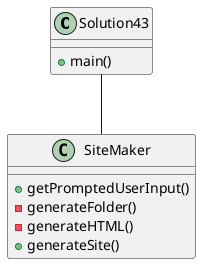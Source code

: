 @startuml
'https://plantuml.com/sequence-diagram

class Solution43{
+main()
}
class SiteMaker{
+getPromptedUserInput()
-generateFolder()
-generateHTML()
+generateSite()
}
Solution43 -- SiteMaker
@enduml